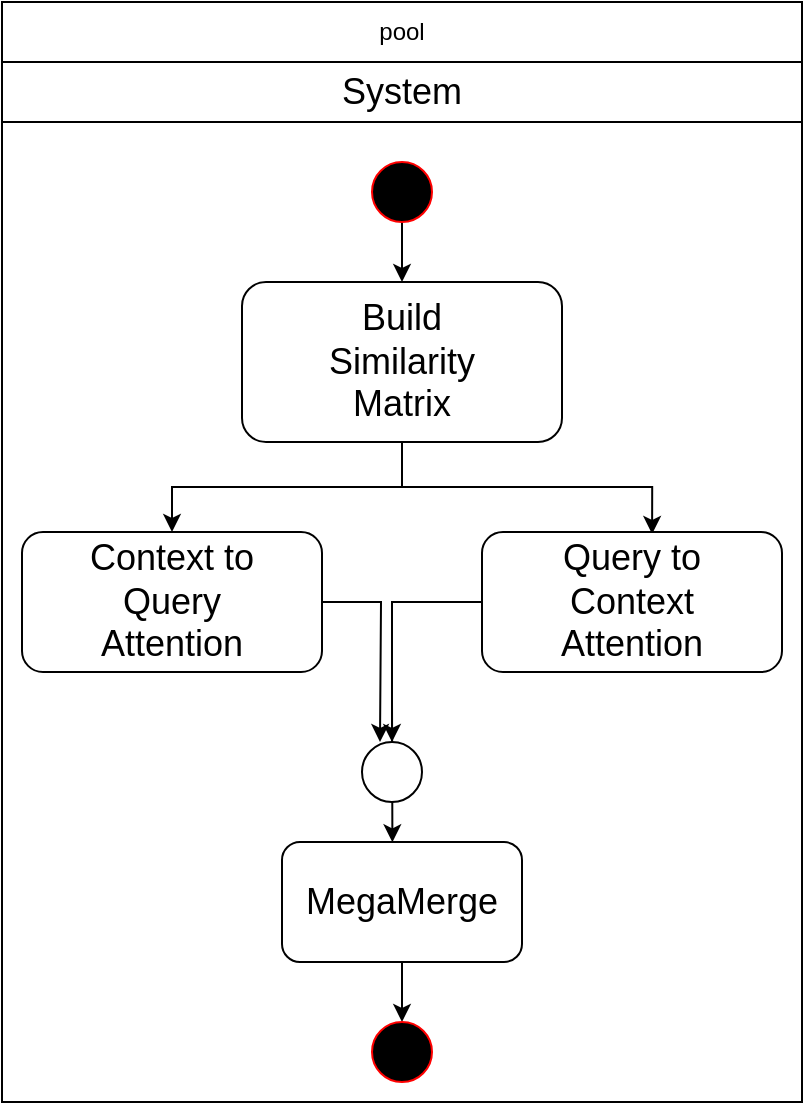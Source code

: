 <mxfile version="13.8.0" type="github">
  <diagram id="P-5WJjiaz7Ii5h5qaeai" name="Page-1">
    <mxGraphModel dx="868" dy="479" grid="1" gridSize="10" guides="1" tooltips="1" connect="1" arrows="1" fold="1" page="1" pageScale="1" pageWidth="850" pageHeight="1100" math="0" shadow="0">
      <root>
        <mxCell id="0" />
        <mxCell id="1" parent="0" />
        <mxCell id="T8r0Lme_PNd4P6qjV70_-1" value="pool" style="rounded=0;whiteSpace=wrap;html=1;" vertex="1" parent="1">
          <mxGeometry x="210" y="80" width="400" height="30" as="geometry" />
        </mxCell>
        <mxCell id="T8r0Lme_PNd4P6qjV70_-2" value="&lt;font style=&quot;font-size: 18px&quot;&gt;System&lt;/font&gt;" style="rounded=0;whiteSpace=wrap;html=1;" vertex="1" parent="1">
          <mxGeometry x="210" y="110" width="400" height="30" as="geometry" />
        </mxCell>
        <mxCell id="T8r0Lme_PNd4P6qjV70_-3" value="" style="rounded=0;whiteSpace=wrap;html=1;" vertex="1" parent="1">
          <mxGeometry x="210" y="140" width="400" height="490" as="geometry" />
        </mxCell>
        <mxCell id="T8r0Lme_PNd4P6qjV70_-12" style="edgeStyle=orthogonalEdgeStyle;rounded=0;orthogonalLoop=1;jettySize=auto;html=1;entryX=0.5;entryY=0;entryDx=0;entryDy=0;" edge="1" parent="1" source="T8r0Lme_PNd4P6qjV70_-4" target="T8r0Lme_PNd4P6qjV70_-5">
          <mxGeometry relative="1" as="geometry" />
        </mxCell>
        <mxCell id="T8r0Lme_PNd4P6qjV70_-4" value="" style="ellipse;whiteSpace=wrap;html=1;aspect=fixed;fillColor=#000000;strokeColor=#FF0000;" vertex="1" parent="1">
          <mxGeometry x="395" y="160" width="30" height="30" as="geometry" />
        </mxCell>
        <mxCell id="T8r0Lme_PNd4P6qjV70_-16" style="edgeStyle=orthogonalEdgeStyle;rounded=0;orthogonalLoop=1;jettySize=auto;html=1;entryX=0.5;entryY=0;entryDx=0;entryDy=0;" edge="1" parent="1" source="T8r0Lme_PNd4P6qjV70_-5" target="T8r0Lme_PNd4P6qjV70_-6">
          <mxGeometry relative="1" as="geometry" />
        </mxCell>
        <mxCell id="T8r0Lme_PNd4P6qjV70_-17" style="edgeStyle=orthogonalEdgeStyle;rounded=0;orthogonalLoop=1;jettySize=auto;html=1;entryX=0.567;entryY=0.014;entryDx=0;entryDy=0;entryPerimeter=0;" edge="1" parent="1" source="T8r0Lme_PNd4P6qjV70_-5" target="T8r0Lme_PNd4P6qjV70_-7">
          <mxGeometry relative="1" as="geometry" />
        </mxCell>
        <mxCell id="T8r0Lme_PNd4P6qjV70_-5" value="&lt;div&gt;&lt;font style=&quot;font-size: 18px&quot;&gt;Build&lt;/font&gt;&lt;/div&gt;&lt;div&gt;&lt;font style=&quot;font-size: 18px&quot;&gt;Similarity&lt;/font&gt;&lt;/div&gt;&lt;div&gt;&lt;font style=&quot;font-size: 18px&quot;&gt;Matrix&lt;/font&gt;&lt;br&gt;&lt;/div&gt;" style="rounded=1;whiteSpace=wrap;html=1;strokeColor=#000000;fillColor=#FFFFFF;" vertex="1" parent="1">
          <mxGeometry x="330" y="220" width="160" height="80" as="geometry" />
        </mxCell>
        <mxCell id="T8r0Lme_PNd4P6qjV70_-21" style="edgeStyle=orthogonalEdgeStyle;rounded=0;orthogonalLoop=1;jettySize=auto;html=1;" edge="1" parent="1" source="T8r0Lme_PNd4P6qjV70_-6">
          <mxGeometry relative="1" as="geometry">
            <mxPoint x="399" y="450" as="targetPoint" />
          </mxGeometry>
        </mxCell>
        <mxCell id="T8r0Lme_PNd4P6qjV70_-6" value="&lt;div&gt;&lt;font style=&quot;font-size: 18px&quot;&gt;Context to&lt;/font&gt;&lt;/div&gt;&lt;div&gt;&lt;font style=&quot;font-size: 18px&quot;&gt;Query&lt;/font&gt;&lt;/div&gt;&lt;div&gt;&lt;font style=&quot;font-size: 18px&quot;&gt;Attention&lt;/font&gt;&lt;br&gt;&lt;/div&gt;" style="rounded=1;whiteSpace=wrap;html=1;strokeColor=#000000;fillColor=#FFFFFF;" vertex="1" parent="1">
          <mxGeometry x="220" y="345" width="150" height="70" as="geometry" />
        </mxCell>
        <mxCell id="T8r0Lme_PNd4P6qjV70_-23" style="edgeStyle=orthogonalEdgeStyle;rounded=0;orthogonalLoop=1;jettySize=auto;html=1;entryX=0.5;entryY=0;entryDx=0;entryDy=0;" edge="1" parent="1" source="T8r0Lme_PNd4P6qjV70_-7" target="T8r0Lme_PNd4P6qjV70_-8">
          <mxGeometry relative="1" as="geometry" />
        </mxCell>
        <mxCell id="T8r0Lme_PNd4P6qjV70_-7" value="&lt;div&gt;&lt;font style=&quot;font-size: 18px&quot;&gt;Query to&lt;/font&gt;&lt;/div&gt;&lt;div&gt;&lt;font style=&quot;font-size: 18px&quot;&gt;Context&lt;br&gt;&lt;/font&gt;&lt;/div&gt;&lt;div&gt;&lt;font style=&quot;font-size: 18px&quot;&gt;Attention&lt;/font&gt;&lt;br&gt;&lt;/div&gt;" style="rounded=1;whiteSpace=wrap;html=1;strokeColor=#000000;fillColor=#FFFFFF;" vertex="1" parent="1">
          <mxGeometry x="450" y="345" width="150" height="70" as="geometry" />
        </mxCell>
        <mxCell id="T8r0Lme_PNd4P6qjV70_-24" style="edgeStyle=orthogonalEdgeStyle;rounded=0;orthogonalLoop=1;jettySize=auto;html=1;entryX=0.488;entryY=0.735;entryDx=0;entryDy=0;entryPerimeter=0;" edge="1" parent="1" source="T8r0Lme_PNd4P6qjV70_-8" target="T8r0Lme_PNd4P6qjV70_-3">
          <mxGeometry relative="1" as="geometry" />
        </mxCell>
        <mxCell id="T8r0Lme_PNd4P6qjV70_-8" value="" style="ellipse;whiteSpace=wrap;html=1;aspect=fixed;strokeColor=#000000;fillColor=#FFFFFF;" vertex="1" parent="1">
          <mxGeometry x="390" y="450" width="30" height="30" as="geometry" />
        </mxCell>
        <mxCell id="T8r0Lme_PNd4P6qjV70_-26" value="" style="edgeStyle=orthogonalEdgeStyle;rounded=0;orthogonalLoop=1;jettySize=auto;html=1;" edge="1" parent="1" source="T8r0Lme_PNd4P6qjV70_-9" target="T8r0Lme_PNd4P6qjV70_-11">
          <mxGeometry relative="1" as="geometry" />
        </mxCell>
        <mxCell id="T8r0Lme_PNd4P6qjV70_-9" value="&lt;font style=&quot;font-size: 18px&quot;&gt;MegaMerge&lt;/font&gt;" style="rounded=1;whiteSpace=wrap;html=1;strokeColor=#000000;fillColor=#FFFFFF;" vertex="1" parent="1">
          <mxGeometry x="350" y="500" width="120" height="60" as="geometry" />
        </mxCell>
        <mxCell id="T8r0Lme_PNd4P6qjV70_-11" value="" style="ellipse;whiteSpace=wrap;html=1;aspect=fixed;fillColor=#000000;strokeColor=#FF0000;" vertex="1" parent="1">
          <mxGeometry x="395" y="590" width="30" height="30" as="geometry" />
        </mxCell>
      </root>
    </mxGraphModel>
  </diagram>
</mxfile>
